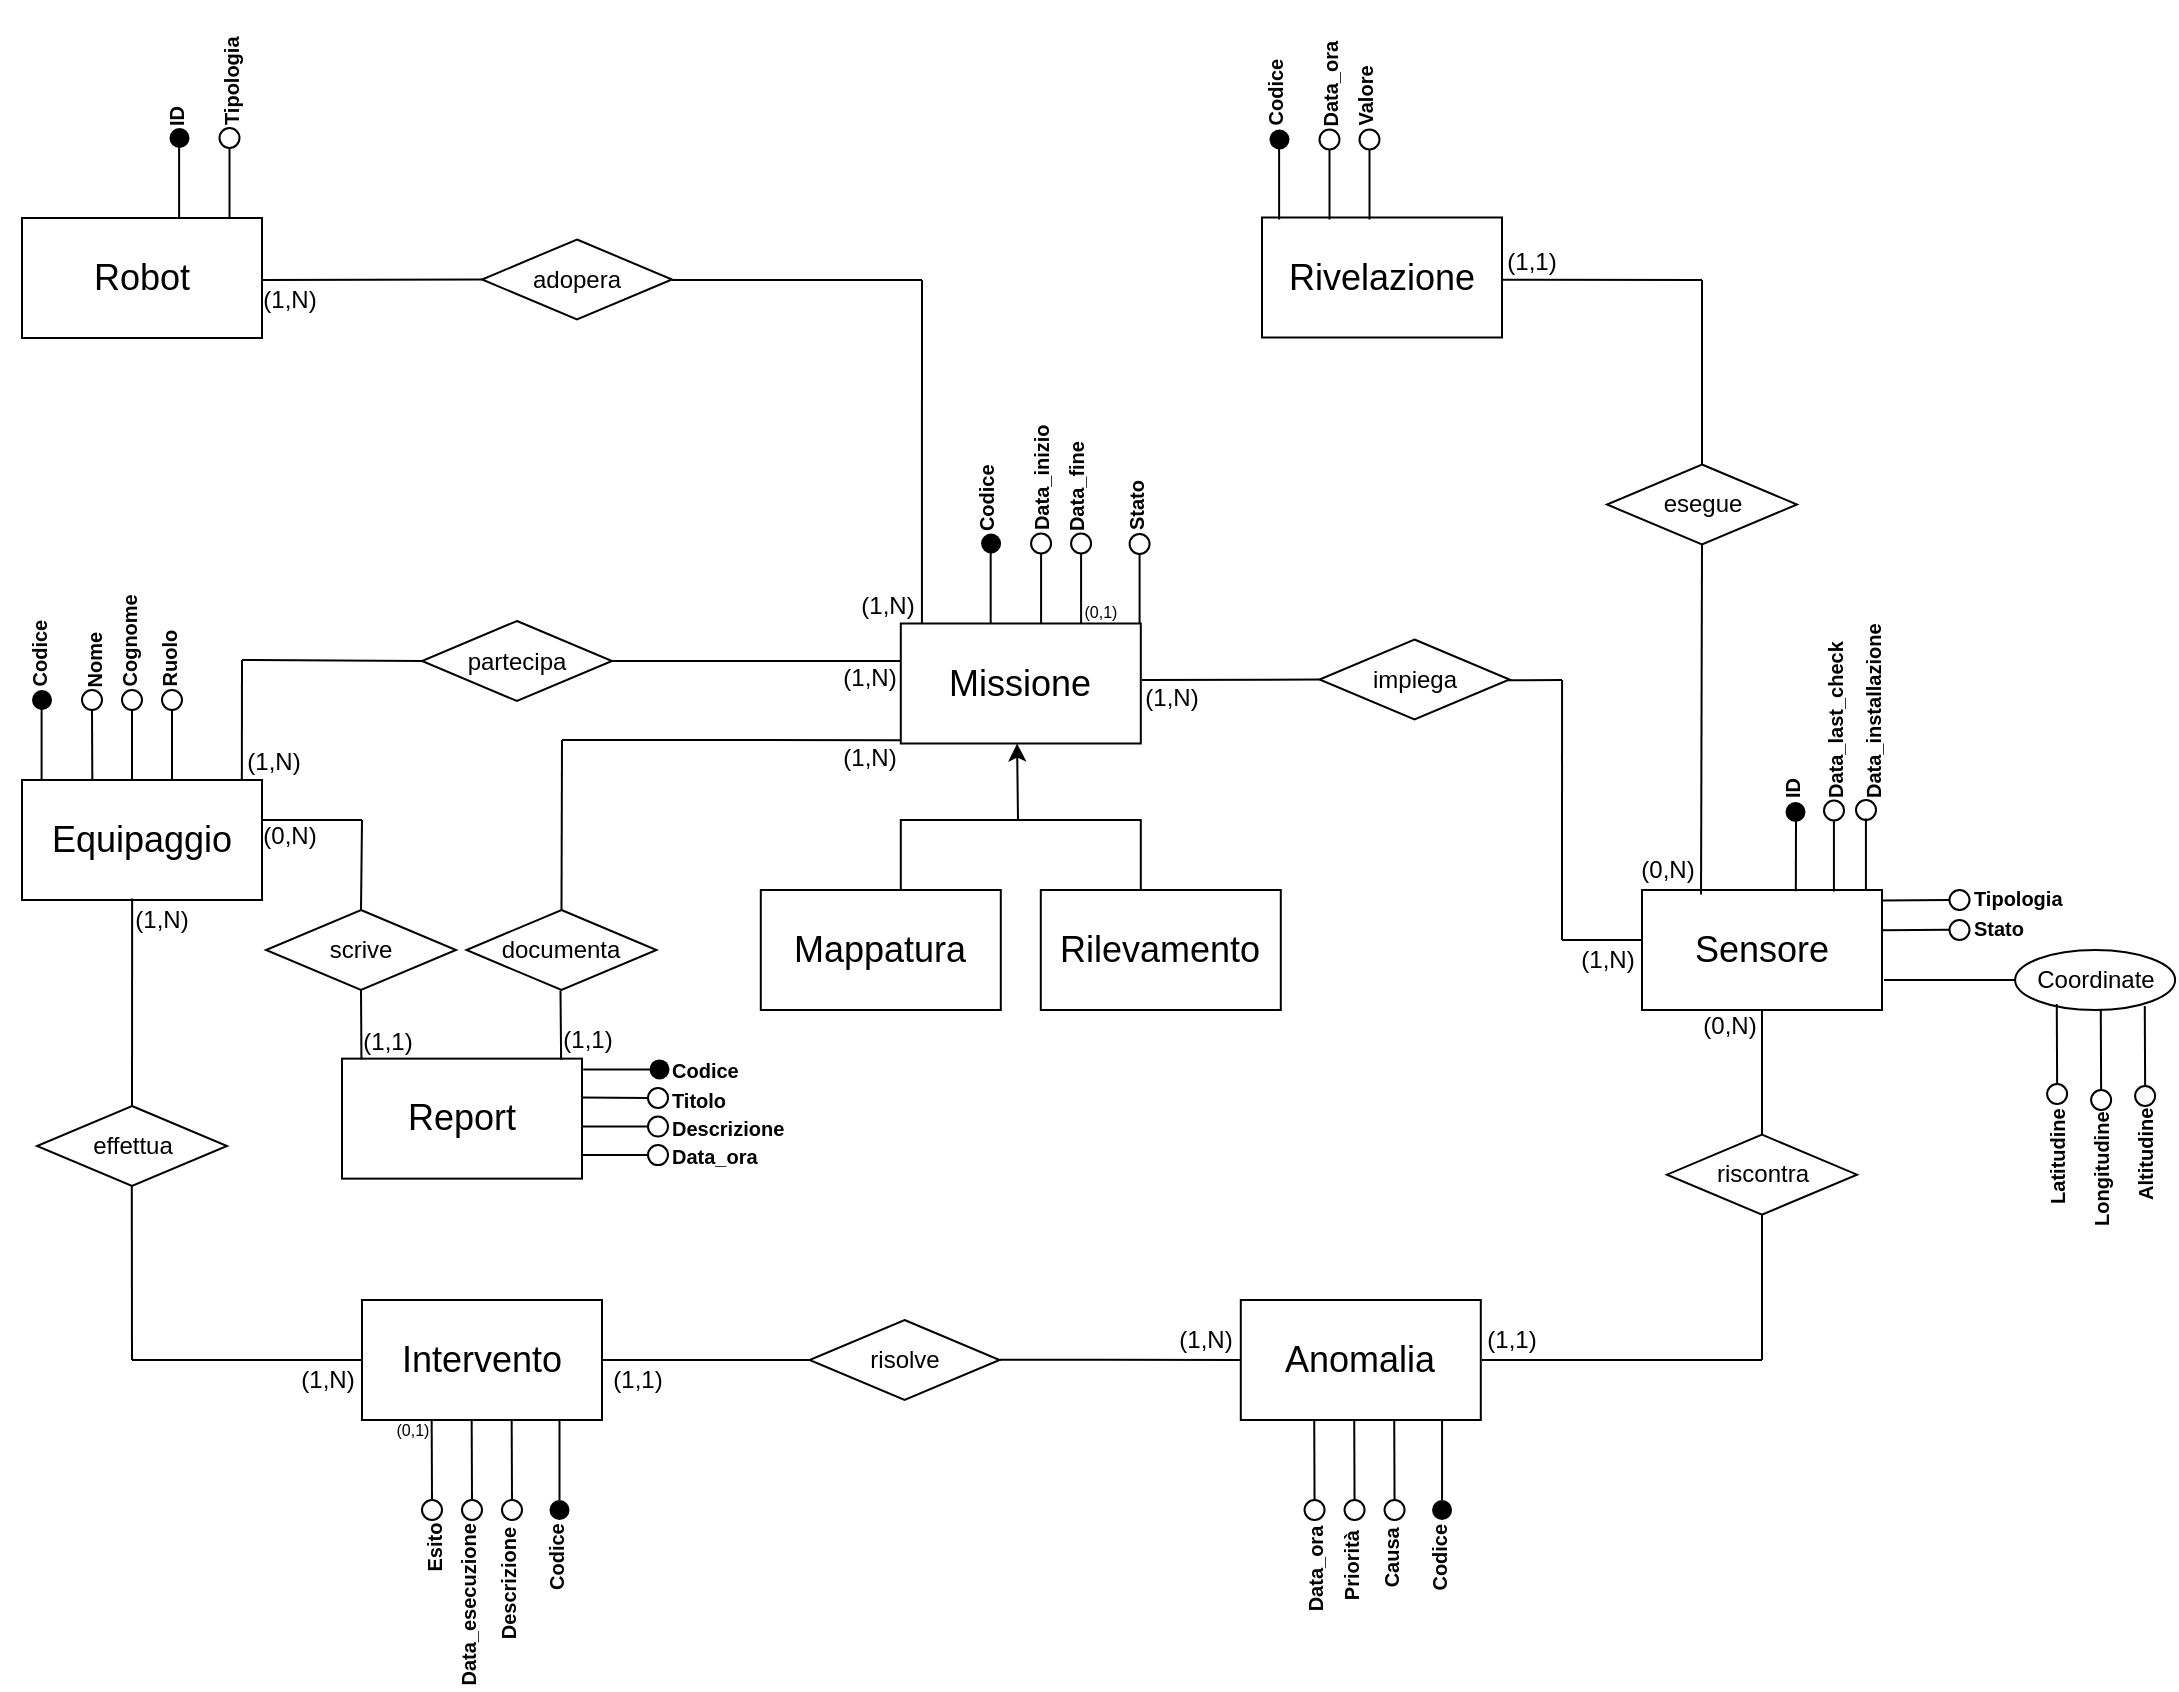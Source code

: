 <mxfile version="24.7.17">
  <diagram name="Pagina-1" id="lhB0eF5Bq-AWkeBl7JyV">
    <mxGraphModel dx="408" dy="1449" grid="1" gridSize="10" guides="1" tooltips="1" connect="1" arrows="1" fold="1" page="1" pageScale="1" pageWidth="827" pageHeight="1169" math="0" shadow="0">
      <root>
        <mxCell id="0" />
        <mxCell id="1" parent="0" />
        <mxCell id="zuxBCQ1KaA-TVjjdggDC-1" value="&lt;font style=&quot;font-size: 18px;&quot;&gt;Missione&lt;/font&gt;" style="whiteSpace=wrap;html=1;align=center;" parent="1" vertex="1">
          <mxGeometry x="479.4" y="161.75" width="120" height="60" as="geometry" />
        </mxCell>
        <mxCell id="zuxBCQ1KaA-TVjjdggDC-8" value="&lt;font style=&quot;font-size: 18px;&quot;&gt;Equipaggio&lt;/font&gt;" style="whiteSpace=wrap;html=1;align=center;" parent="1" vertex="1">
          <mxGeometry x="40" y="240" width="120" height="60" as="geometry" />
        </mxCell>
        <mxCell id="zuxBCQ1KaA-TVjjdggDC-9" value="&lt;font style=&quot;font-size: 18px;&quot;&gt;Intervento&lt;/font&gt;" style="whiteSpace=wrap;html=1;align=center;" parent="1" vertex="1">
          <mxGeometry x="210" y="500" width="120" height="60" as="geometry" />
        </mxCell>
        <mxCell id="zuxBCQ1KaA-TVjjdggDC-10" value="&lt;font style=&quot;font-size: 18px;&quot;&gt;Anomalia&lt;/font&gt;" style="whiteSpace=wrap;html=1;align=center;" parent="1" vertex="1">
          <mxGeometry x="649.4" y="500" width="120" height="60" as="geometry" />
        </mxCell>
        <mxCell id="zuxBCQ1KaA-TVjjdggDC-11" value="&lt;font style=&quot;font-size: 18px;&quot;&gt;Sensore&lt;/font&gt;" style="whiteSpace=wrap;html=1;align=center;" parent="1" vertex="1">
          <mxGeometry x="850" y="295" width="120" height="60" as="geometry" />
        </mxCell>
        <mxCell id="zuxBCQ1KaA-TVjjdggDC-12" value="&lt;font style=&quot;font-size: 18px;&quot;&gt;Rivelazione&lt;/font&gt;" style="whiteSpace=wrap;html=1;align=center;" parent="1" vertex="1">
          <mxGeometry x="660" y="-41.25" width="120" height="60" as="geometry" />
        </mxCell>
        <mxCell id="zuxBCQ1KaA-TVjjdggDC-13" value="&lt;font style=&quot;font-size: 18px;&quot;&gt;Robot&lt;/font&gt;" style="whiteSpace=wrap;html=1;align=center;" parent="1" vertex="1">
          <mxGeometry x="40" y="-41" width="120" height="60" as="geometry" />
        </mxCell>
        <mxCell id="zuxBCQ1KaA-TVjjdggDC-15" value="" style="shape=waypoint;sketch=0;fillStyle=solid;size=6;pointerEvents=1;points=[];fillColor=none;resizable=0;rotatable=0;perimeter=centerPerimeter;snapToPoint=1;strokeWidth=3;" parent="1" vertex="1">
          <mxGeometry x="40" y="190" width="20" height="20" as="geometry" />
        </mxCell>
        <mxCell id="zuxBCQ1KaA-TVjjdggDC-17" value="" style="ellipse;whiteSpace=wrap;html=1;aspect=fixed;" parent="1" vertex="1">
          <mxGeometry x="70" y="195" width="10" height="10" as="geometry" />
        </mxCell>
        <mxCell id="zuxBCQ1KaA-TVjjdggDC-20" value="" style="endArrow=none;html=1;rounded=0;" parent="1" edge="1">
          <mxGeometry width="50" height="50" relative="1" as="geometry">
            <mxPoint x="49.8" y="240" as="sourcePoint" />
            <mxPoint x="49.8" y="200" as="targetPoint" />
          </mxGeometry>
        </mxCell>
        <mxCell id="zuxBCQ1KaA-TVjjdggDC-22" value="" style="endArrow=none;html=1;rounded=0;entryX=0.5;entryY=1;entryDx=0;entryDy=0;exitX=0.293;exitY=0;exitDx=0;exitDy=0;exitPerimeter=0;" parent="1" source="zuxBCQ1KaA-TVjjdggDC-8" target="zuxBCQ1KaA-TVjjdggDC-17" edge="1">
          <mxGeometry width="50" height="50" relative="1" as="geometry">
            <mxPoint x="74.8" y="240" as="sourcePoint" />
            <mxPoint x="74.8" y="200" as="targetPoint" />
          </mxGeometry>
        </mxCell>
        <mxCell id="zuxBCQ1KaA-TVjjdggDC-24" value="" style="ellipse;whiteSpace=wrap;html=1;aspect=fixed;" parent="1" vertex="1">
          <mxGeometry x="90" y="195" width="10" height="10" as="geometry" />
        </mxCell>
        <mxCell id="zuxBCQ1KaA-TVjjdggDC-25" value="" style="endArrow=none;html=1;rounded=0;entryX=0.5;entryY=1;entryDx=0;entryDy=0;exitX=0.293;exitY=0;exitDx=0;exitDy=0;exitPerimeter=0;" parent="1" target="zuxBCQ1KaA-TVjjdggDC-24" edge="1">
          <mxGeometry width="50" height="50" relative="1" as="geometry">
            <mxPoint x="95" y="240" as="sourcePoint" />
            <mxPoint x="94.8" y="200" as="targetPoint" />
          </mxGeometry>
        </mxCell>
        <mxCell id="zuxBCQ1KaA-TVjjdggDC-26" value="" style="ellipse;whiteSpace=wrap;html=1;aspect=fixed;" parent="1" vertex="1">
          <mxGeometry x="110" y="195" width="10" height="10" as="geometry" />
        </mxCell>
        <mxCell id="zuxBCQ1KaA-TVjjdggDC-27" value="" style="endArrow=none;html=1;rounded=0;entryX=0.5;entryY=1;entryDx=0;entryDy=0;exitX=0.293;exitY=0;exitDx=0;exitDy=0;exitPerimeter=0;" parent="1" target="zuxBCQ1KaA-TVjjdggDC-26" edge="1">
          <mxGeometry width="50" height="50" relative="1" as="geometry">
            <mxPoint x="115" y="240" as="sourcePoint" />
            <mxPoint x="114.8" y="200" as="targetPoint" />
          </mxGeometry>
        </mxCell>
        <mxCell id="zuxBCQ1KaA-TVjjdggDC-28" value="&lt;font style=&quot;font-size: 10px;&quot;&gt;Codice&lt;/font&gt;" style="text;strokeColor=none;fillColor=none;html=1;fontSize=24;fontStyle=1;verticalAlign=middle;align=left;rotation=-90;" parent="1" vertex="1">
          <mxGeometry x="11.25" y="158" width="65" height="10" as="geometry" />
        </mxCell>
        <mxCell id="zuxBCQ1KaA-TVjjdggDC-29" value="&lt;font style=&quot;font-size: 10px;&quot;&gt;Nome&lt;/font&gt;" style="text;strokeColor=none;fillColor=none;html=1;fontSize=24;fontStyle=1;verticalAlign=middle;align=left;rotation=-90;" parent="1" vertex="1">
          <mxGeometry x="42.5" y="161.75" width="57.5" height="10" as="geometry" />
        </mxCell>
        <mxCell id="zuxBCQ1KaA-TVjjdggDC-30" value="&lt;font style=&quot;font-size: 10px;&quot;&gt;Cognome&lt;/font&gt;" style="text;strokeColor=none;fillColor=none;html=1;fontSize=24;fontStyle=1;verticalAlign=middle;align=left;rotation=-90;" parent="1" vertex="1">
          <mxGeometry x="58.75" y="160.5" width="60" height="10" as="geometry" />
        </mxCell>
        <mxCell id="zuxBCQ1KaA-TVjjdggDC-31" value="&lt;font style=&quot;font-size: 10px;&quot;&gt;Ruolo&lt;/font&gt;" style="text;strokeColor=none;fillColor=none;html=1;fontSize=24;fontStyle=1;verticalAlign=middle;align=left;rotation=-90;" parent="1" vertex="1">
          <mxGeometry x="78.75" y="160.5" width="60" height="10" as="geometry" />
        </mxCell>
        <mxCell id="zuxBCQ1KaA-TVjjdggDC-39" value="" style="shape=waypoint;sketch=0;fillStyle=solid;size=6;pointerEvents=1;points=[];fillColor=none;resizable=0;rotatable=0;perimeter=centerPerimeter;snapToPoint=1;strokeWidth=3;" parent="1" vertex="1">
          <mxGeometry x="108.75" y="-91" width="20" height="20" as="geometry" />
        </mxCell>
        <mxCell id="zuxBCQ1KaA-TVjjdggDC-40" value="" style="ellipse;whiteSpace=wrap;html=1;aspect=fixed;" parent="1" vertex="1">
          <mxGeometry x="138.75" y="-86" width="10" height="10" as="geometry" />
        </mxCell>
        <mxCell id="zuxBCQ1KaA-TVjjdggDC-41" value="" style="endArrow=none;html=1;rounded=0;" parent="1" edge="1">
          <mxGeometry width="50" height="50" relative="1" as="geometry">
            <mxPoint x="118.55" y="-41" as="sourcePoint" />
            <mxPoint x="118.55" y="-81" as="targetPoint" />
          </mxGeometry>
        </mxCell>
        <mxCell id="zuxBCQ1KaA-TVjjdggDC-42" value="" style="endArrow=none;html=1;rounded=0;entryX=0.5;entryY=1;entryDx=0;entryDy=0;exitX=0.293;exitY=0;exitDx=0;exitDy=0;exitPerimeter=0;" parent="1" target="zuxBCQ1KaA-TVjjdggDC-40" edge="1">
          <mxGeometry width="50" height="50" relative="1" as="geometry">
            <mxPoint x="143.75" y="-41" as="sourcePoint" />
            <mxPoint x="143.55" y="-81" as="targetPoint" />
          </mxGeometry>
        </mxCell>
        <mxCell id="zuxBCQ1KaA-TVjjdggDC-43" value="&lt;font style=&quot;font-size: 10px;&quot;&gt;ID&lt;/font&gt;" style="text;strokeColor=none;fillColor=none;html=1;fontSize=24;fontStyle=1;verticalAlign=middle;align=left;rotation=-90;" parent="1" vertex="1">
          <mxGeometry x="80" y="-122" width="65" height="10" as="geometry" />
        </mxCell>
        <mxCell id="zuxBCQ1KaA-TVjjdggDC-44" value="&lt;span style=&quot;font-size: 10px;&quot;&gt;Tipologia&lt;/span&gt;" style="text;strokeColor=none;fillColor=none;html=1;fontSize=24;fontStyle=1;verticalAlign=middle;align=left;rotation=-90;" parent="1" vertex="1">
          <mxGeometry x="111.25" y="-119.25" width="57.5" height="10" as="geometry" />
        </mxCell>
        <mxCell id="zuxBCQ1KaA-TVjjdggDC-58" value="" style="shape=waypoint;sketch=0;fillStyle=solid;size=6;pointerEvents=1;points=[];fillColor=none;resizable=0;rotatable=0;perimeter=centerPerimeter;snapToPoint=1;strokeWidth=3;" parent="1" vertex="1">
          <mxGeometry x="298.75" y="595" width="20" height="20" as="geometry" />
        </mxCell>
        <mxCell id="zuxBCQ1KaA-TVjjdggDC-59" value="" style="ellipse;whiteSpace=wrap;html=1;aspect=fixed;" parent="1" vertex="1">
          <mxGeometry x="280" y="600" width="10" height="10" as="geometry" />
        </mxCell>
        <mxCell id="zuxBCQ1KaA-TVjjdggDC-60" value="" style="endArrow=none;html=1;rounded=0;" parent="1" edge="1">
          <mxGeometry width="50" height="50" relative="1" as="geometry">
            <mxPoint x="308.75" y="600" as="sourcePoint" />
            <mxPoint x="308.75" y="560" as="targetPoint" />
          </mxGeometry>
        </mxCell>
        <mxCell id="zuxBCQ1KaA-TVjjdggDC-61" value="" style="endArrow=none;html=1;rounded=0;entryX=0.5;entryY=1;entryDx=0;entryDy=0;exitX=0.5;exitY=0;exitDx=0;exitDy=0;" parent="1" source="zuxBCQ1KaA-TVjjdggDC-59" edge="1">
          <mxGeometry width="50" height="50" relative="1" as="geometry">
            <mxPoint x="284.83" y="595" as="sourcePoint" />
            <mxPoint x="284.83" y="560" as="targetPoint" />
          </mxGeometry>
        </mxCell>
        <mxCell id="zuxBCQ1KaA-TVjjdggDC-62" value="" style="ellipse;whiteSpace=wrap;html=1;aspect=fixed;" parent="1" vertex="1">
          <mxGeometry x="260" y="600" width="10" height="10" as="geometry" />
        </mxCell>
        <mxCell id="zuxBCQ1KaA-TVjjdggDC-63" value="" style="endArrow=none;html=1;rounded=0;entryX=0.5;entryY=1;entryDx=0;entryDy=0;exitX=0.5;exitY=0;exitDx=0;exitDy=0;" parent="1" source="zuxBCQ1KaA-TVjjdggDC-62" edge="1">
          <mxGeometry width="50" height="50" relative="1" as="geometry">
            <mxPoint x="264.83" y="595" as="sourcePoint" />
            <mxPoint x="264.83" y="560" as="targetPoint" />
          </mxGeometry>
        </mxCell>
        <mxCell id="zuxBCQ1KaA-TVjjdggDC-64" value="" style="ellipse;whiteSpace=wrap;html=1;aspect=fixed;" parent="1" vertex="1">
          <mxGeometry x="240" y="600" width="10" height="10" as="geometry" />
        </mxCell>
        <mxCell id="zuxBCQ1KaA-TVjjdggDC-65" value="" style="endArrow=none;html=1;rounded=0;entryX=0.5;entryY=1;entryDx=0;entryDy=0;exitX=0.5;exitY=0;exitDx=0;exitDy=0;" parent="1" source="zuxBCQ1KaA-TVjjdggDC-64" edge="1">
          <mxGeometry width="50" height="50" relative="1" as="geometry">
            <mxPoint x="244.83" y="595" as="sourcePoint" />
            <mxPoint x="244.83" y="560" as="targetPoint" />
          </mxGeometry>
        </mxCell>
        <mxCell id="zuxBCQ1KaA-TVjjdggDC-67" value="&lt;font style=&quot;font-size: 10px;&quot;&gt;Codice&lt;/font&gt;" style="text;strokeColor=none;fillColor=none;html=1;fontSize=24;fontStyle=1;verticalAlign=middle;align=left;rotation=-90;direction=west;flipV=1;" parent="1" vertex="1">
          <mxGeometry x="270" y="610" width="65" height="10" as="geometry" />
        </mxCell>
        <mxCell id="zuxBCQ1KaA-TVjjdggDC-68" value="&lt;font style=&quot;font-size: 10px;&quot;&gt;Descrizione&lt;/font&gt;" style="text;strokeColor=none;fillColor=none;html=1;fontSize=24;fontStyle=1;verticalAlign=middle;align=left;rotation=-90;direction=west;flipV=1;" parent="1" vertex="1">
          <mxGeometry x="231.88" y="620" width="93.75" height="10" as="geometry" />
        </mxCell>
        <mxCell id="zuxBCQ1KaA-TVjjdggDC-70" value="&lt;font style=&quot;font-size: 10px;&quot;&gt;Data_esecuzione&lt;/font&gt;" style="text;strokeColor=none;fillColor=none;html=1;fontSize=24;fontStyle=1;verticalAlign=middle;align=left;rotation=-90;direction=west;flipV=1;" parent="1" vertex="1">
          <mxGeometry x="201.25" y="631.25" width="116.25" height="10" as="geometry" />
        </mxCell>
        <mxCell id="zuxBCQ1KaA-TVjjdggDC-71" value="&lt;font style=&quot;font-size: 10px;&quot;&gt;Esito&lt;/font&gt;" style="text;strokeColor=none;fillColor=none;html=1;fontSize=24;fontStyle=1;verticalAlign=middle;align=left;rotation=-90;direction=west;flipV=1;" parent="1" vertex="1">
          <mxGeometry x="208.75" y="600" width="65" height="10" as="geometry" />
        </mxCell>
        <mxCell id="zuxBCQ1KaA-TVjjdggDC-72" value="" style="shape=waypoint;sketch=0;fillStyle=solid;size=6;pointerEvents=1;points=[];fillColor=none;resizable=0;rotatable=0;perimeter=centerPerimeter;snapToPoint=1;strokeWidth=3;" parent="1" vertex="1">
          <mxGeometry x="740.03" y="595" width="20" height="20" as="geometry" />
        </mxCell>
        <mxCell id="zuxBCQ1KaA-TVjjdggDC-73" value="" style="ellipse;whiteSpace=wrap;html=1;aspect=fixed;" parent="1" vertex="1">
          <mxGeometry x="721.28" y="600" width="10" height="10" as="geometry" />
        </mxCell>
        <mxCell id="zuxBCQ1KaA-TVjjdggDC-74" value="" style="endArrow=none;html=1;rounded=0;" parent="1" edge="1">
          <mxGeometry width="50" height="50" relative="1" as="geometry">
            <mxPoint x="750.03" y="600" as="sourcePoint" />
            <mxPoint x="750.03" y="560" as="targetPoint" />
          </mxGeometry>
        </mxCell>
        <mxCell id="zuxBCQ1KaA-TVjjdggDC-75" value="" style="endArrow=none;html=1;rounded=0;entryX=0.5;entryY=1;entryDx=0;entryDy=0;exitX=0.5;exitY=0;exitDx=0;exitDy=0;" parent="1" source="zuxBCQ1KaA-TVjjdggDC-73" edge="1">
          <mxGeometry width="50" height="50" relative="1" as="geometry">
            <mxPoint x="726.11" y="595" as="sourcePoint" />
            <mxPoint x="726.11" y="560" as="targetPoint" />
          </mxGeometry>
        </mxCell>
        <mxCell id="zuxBCQ1KaA-TVjjdggDC-76" value="" style="ellipse;whiteSpace=wrap;html=1;aspect=fixed;" parent="1" vertex="1">
          <mxGeometry x="701.28" y="600" width="10" height="10" as="geometry" />
        </mxCell>
        <mxCell id="zuxBCQ1KaA-TVjjdggDC-77" value="" style="endArrow=none;html=1;rounded=0;entryX=0.5;entryY=1;entryDx=0;entryDy=0;exitX=0.5;exitY=0;exitDx=0;exitDy=0;" parent="1" source="zuxBCQ1KaA-TVjjdggDC-76" edge="1">
          <mxGeometry width="50" height="50" relative="1" as="geometry">
            <mxPoint x="706.11" y="595" as="sourcePoint" />
            <mxPoint x="706.11" y="560" as="targetPoint" />
          </mxGeometry>
        </mxCell>
        <mxCell id="zuxBCQ1KaA-TVjjdggDC-78" value="" style="ellipse;whiteSpace=wrap;html=1;aspect=fixed;" parent="1" vertex="1">
          <mxGeometry x="681.28" y="600" width="10" height="10" as="geometry" />
        </mxCell>
        <mxCell id="zuxBCQ1KaA-TVjjdggDC-79" value="" style="endArrow=none;html=1;rounded=0;entryX=0.5;entryY=1;entryDx=0;entryDy=0;exitX=0.5;exitY=0;exitDx=0;exitDy=0;" parent="1" source="zuxBCQ1KaA-TVjjdggDC-78" edge="1">
          <mxGeometry width="50" height="50" relative="1" as="geometry">
            <mxPoint x="686.11" y="595" as="sourcePoint" />
            <mxPoint x="686.11" y="560" as="targetPoint" />
          </mxGeometry>
        </mxCell>
        <mxCell id="zuxBCQ1KaA-TVjjdggDC-80" value="&lt;font style=&quot;font-size: 10px;&quot;&gt;Codice&lt;/font&gt;" style="text;strokeColor=none;fillColor=none;html=1;fontSize=24;fontStyle=1;verticalAlign=middle;align=left;rotation=-90;direction=west;flipV=1;" parent="1" vertex="1">
          <mxGeometry x="711.28" y="610" width="65" height="10" as="geometry" />
        </mxCell>
        <mxCell id="zuxBCQ1KaA-TVjjdggDC-81" value="&lt;font style=&quot;font-size: 10px;&quot;&gt;Causa&lt;/font&gt;" style="text;strokeColor=none;fillColor=none;html=1;fontSize=24;fontStyle=1;verticalAlign=middle;align=left;rotation=-90;direction=west;flipV=1;" parent="1" vertex="1">
          <mxGeometry x="686.28" y="606.88" width="67.51" height="10" as="geometry" />
        </mxCell>
        <mxCell id="zuxBCQ1KaA-TVjjdggDC-82" value="&lt;font style=&quot;font-size: 10px;&quot;&gt;Priorità&lt;/font&gt;" style="text;strokeColor=none;fillColor=none;html=1;fontSize=24;fontStyle=1;verticalAlign=middle;align=left;rotation=-90;direction=west;flipV=1;" parent="1" vertex="1">
          <mxGeometry x="658.4" y="605" width="84.69" height="10" as="geometry" />
        </mxCell>
        <mxCell id="zuxBCQ1KaA-TVjjdggDC-83" value="&lt;font style=&quot;font-size: 10px;&quot;&gt;Data_ora&lt;/font&gt;" style="text;strokeColor=none;fillColor=none;html=1;fontSize=24;fontStyle=1;verticalAlign=middle;align=left;rotation=-90;direction=west;flipV=1;" parent="1" vertex="1">
          <mxGeometry x="639.72" y="610.32" width="85.63" height="10" as="geometry" />
        </mxCell>
        <mxCell id="zuxBCQ1KaA-TVjjdggDC-104" value="&lt;font style=&quot;font-size: 18px;&quot;&gt;Rilevamento&lt;/font&gt;" style="whiteSpace=wrap;html=1;align=center;" parent="1" vertex="1">
          <mxGeometry x="549.4" y="295" width="120" height="60" as="geometry" />
        </mxCell>
        <mxCell id="zuxBCQ1KaA-TVjjdggDC-105" value="&lt;font style=&quot;font-size: 18px;&quot;&gt;Mappatura&lt;/font&gt;" style="whiteSpace=wrap;html=1;align=center;" parent="1" vertex="1">
          <mxGeometry x="409.4" y="295" width="120" height="60" as="geometry" />
        </mxCell>
        <mxCell id="zuxBCQ1KaA-TVjjdggDC-107" value="" style="shape=partialRectangle;whiteSpace=wrap;html=1;bottom=0;top=0;fillColor=none;" parent="1" vertex="1">
          <mxGeometry x="479.4" y="260" width="120" height="35" as="geometry" />
        </mxCell>
        <mxCell id="zuxBCQ1KaA-TVjjdggDC-109" value="" style="endArrow=none;html=1;rounded=0;entryX=1;entryY=0;entryDx=0;entryDy=0;exitX=0;exitY=0;exitDx=0;exitDy=0;" parent="1" source="zuxBCQ1KaA-TVjjdggDC-107" target="zuxBCQ1KaA-TVjjdggDC-107" edge="1">
          <mxGeometry width="50" height="50" relative="1" as="geometry">
            <mxPoint x="488" y="255" as="sourcePoint" />
            <mxPoint x="531.28" y="205" as="targetPoint" />
          </mxGeometry>
        </mxCell>
        <mxCell id="zuxBCQ1KaA-TVjjdggDC-110" value="" style="endArrow=classic;html=1;rounded=0;" parent="1" edge="1">
          <mxGeometry width="50" height="50" relative="1" as="geometry">
            <mxPoint x="538" y="260" as="sourcePoint" />
            <mxPoint x="537.54" y="221.75" as="targetPoint" />
          </mxGeometry>
        </mxCell>
        <mxCell id="zuxBCQ1KaA-TVjjdggDC-111" value="" style="shape=waypoint;sketch=0;fillStyle=solid;size=6;pointerEvents=1;points=[];fillColor=none;resizable=0;rotatable=0;perimeter=centerPerimeter;snapToPoint=1;strokeWidth=3;" parent="1" vertex="1">
          <mxGeometry x="514.54" y="111.75" width="20" height="20" as="geometry" />
        </mxCell>
        <mxCell id="zuxBCQ1KaA-TVjjdggDC-112" value="" style="ellipse;whiteSpace=wrap;html=1;aspect=fixed;" parent="1" vertex="1">
          <mxGeometry x="544.54" y="116.75" width="10" height="10" as="geometry" />
        </mxCell>
        <mxCell id="zuxBCQ1KaA-TVjjdggDC-113" value="" style="ellipse;whiteSpace=wrap;html=1;aspect=fixed;" parent="1" vertex="1">
          <mxGeometry x="564.54" y="116.75" width="10" height="10" as="geometry" />
        </mxCell>
        <mxCell id="zuxBCQ1KaA-TVjjdggDC-114" value="" style="ellipse;whiteSpace=wrap;html=1;aspect=fixed;" parent="1" vertex="1">
          <mxGeometry x="593.79" y="117" width="10" height="10" as="geometry" />
        </mxCell>
        <mxCell id="zuxBCQ1KaA-TVjjdggDC-115" value="" style="endArrow=none;html=1;rounded=0;" parent="1" edge="1">
          <mxGeometry width="50" height="50" relative="1" as="geometry">
            <mxPoint x="524.34" y="161.75" as="sourcePoint" />
            <mxPoint x="524.34" y="121.75" as="targetPoint" />
          </mxGeometry>
        </mxCell>
        <mxCell id="zuxBCQ1KaA-TVjjdggDC-116" value="&lt;font style=&quot;font-size: 10px;&quot;&gt;Codice&lt;/font&gt;" style="text;strokeColor=none;fillColor=none;html=1;fontSize=24;fontStyle=1;verticalAlign=middle;align=left;rotation=-90;" parent="1" vertex="1">
          <mxGeometry x="485.79" y="79.75" width="65" height="10" as="geometry" />
        </mxCell>
        <mxCell id="zuxBCQ1KaA-TVjjdggDC-117" value="&lt;font style=&quot;font-size: 10px;&quot;&gt;Data_inizio&lt;/font&gt;" style="text;strokeColor=none;fillColor=none;html=1;fontSize=24;fontStyle=1;verticalAlign=middle;align=left;rotation=-90;" parent="1" vertex="1">
          <mxGeometry x="517.04" y="83.5" width="57.5" height="10" as="geometry" />
        </mxCell>
        <mxCell id="zuxBCQ1KaA-TVjjdggDC-118" value="&lt;font style=&quot;font-size: 10px;&quot;&gt;Stato&lt;/font&gt;" style="text;strokeColor=none;fillColor=none;html=1;fontSize=24;fontStyle=1;verticalAlign=middle;align=left;rotation=-90;" parent="1" vertex="1">
          <mxGeometry x="562.54" y="82.5" width="60" height="10" as="geometry" />
        </mxCell>
        <mxCell id="zuxBCQ1KaA-TVjjdggDC-119" value="&lt;font style=&quot;font-size: 10px;&quot;&gt;Data_fine&lt;/font&gt;" style="text;strokeColor=none;fillColor=none;html=1;fontSize=24;fontStyle=1;verticalAlign=middle;align=left;rotation=-90;" parent="1" vertex="1">
          <mxGeometry x="533.29" y="82.25" width="60" height="10" as="geometry" />
        </mxCell>
        <mxCell id="zuxBCQ1KaA-TVjjdggDC-120" value="" style="endArrow=none;html=1;rounded=0;entryX=0.5;entryY=1;entryDx=0;entryDy=0;exitX=0.293;exitY=0;exitDx=0;exitDy=0;exitPerimeter=0;" parent="1" target="zuxBCQ1KaA-TVjjdggDC-112" edge="1">
          <mxGeometry width="50" height="50" relative="1" as="geometry">
            <mxPoint x="549.54" y="161.75" as="sourcePoint" />
            <mxPoint x="549.34" y="121.75" as="targetPoint" />
          </mxGeometry>
        </mxCell>
        <mxCell id="zuxBCQ1KaA-TVjjdggDC-121" value="" style="endArrow=none;html=1;rounded=0;entryX=0.5;entryY=1;entryDx=0;entryDy=0;exitX=0.293;exitY=0;exitDx=0;exitDy=0;exitPerimeter=0;" parent="1" target="zuxBCQ1KaA-TVjjdggDC-113" edge="1">
          <mxGeometry width="50" height="50" relative="1" as="geometry">
            <mxPoint x="569.54" y="161.75" as="sourcePoint" />
            <mxPoint x="569.34" y="121.75" as="targetPoint" />
          </mxGeometry>
        </mxCell>
        <mxCell id="zuxBCQ1KaA-TVjjdggDC-122" value="" style="endArrow=none;html=1;rounded=0;entryX=0.5;entryY=1;entryDx=0;entryDy=0;exitX=0.293;exitY=0;exitDx=0;exitDy=0;exitPerimeter=0;" parent="1" target="zuxBCQ1KaA-TVjjdggDC-114" edge="1">
          <mxGeometry width="50" height="50" relative="1" as="geometry">
            <mxPoint x="598.79" y="162" as="sourcePoint" />
            <mxPoint x="598.59" y="122" as="targetPoint" />
          </mxGeometry>
        </mxCell>
        <mxCell id="zuxBCQ1KaA-TVjjdggDC-123" value="" style="shape=waypoint;sketch=0;fillStyle=solid;size=6;pointerEvents=1;points=[];fillColor=none;resizable=0;rotatable=0;perimeter=centerPerimeter;snapToPoint=1;strokeWidth=3;" parent="1" vertex="1">
          <mxGeometry x="658.75" y="-90.25" width="20" height="20" as="geometry" />
        </mxCell>
        <mxCell id="zuxBCQ1KaA-TVjjdggDC-124" value="" style="ellipse;whiteSpace=wrap;html=1;aspect=fixed;" parent="1" vertex="1">
          <mxGeometry x="688.75" y="-85.25" width="10" height="10" as="geometry" />
        </mxCell>
        <mxCell id="zuxBCQ1KaA-TVjjdggDC-125" value="" style="ellipse;whiteSpace=wrap;html=1;aspect=fixed;" parent="1" vertex="1">
          <mxGeometry x="708.75" y="-85.25" width="10" height="10" as="geometry" />
        </mxCell>
        <mxCell id="zuxBCQ1KaA-TVjjdggDC-127" value="" style="endArrow=none;html=1;rounded=0;" parent="1" edge="1">
          <mxGeometry width="50" height="50" relative="1" as="geometry">
            <mxPoint x="668.55" y="-40.25" as="sourcePoint" />
            <mxPoint x="668.55" y="-80.25" as="targetPoint" />
          </mxGeometry>
        </mxCell>
        <mxCell id="zuxBCQ1KaA-TVjjdggDC-128" value="" style="endArrow=none;html=1;rounded=0;entryX=0.5;entryY=1;entryDx=0;entryDy=0;exitX=0.293;exitY=0;exitDx=0;exitDy=0;exitPerimeter=0;" parent="1" target="zuxBCQ1KaA-TVjjdggDC-124" edge="1">
          <mxGeometry width="50" height="50" relative="1" as="geometry">
            <mxPoint x="693.75" y="-40.25" as="sourcePoint" />
            <mxPoint x="693.55" y="-80.25" as="targetPoint" />
          </mxGeometry>
        </mxCell>
        <mxCell id="zuxBCQ1KaA-TVjjdggDC-129" value="" style="endArrow=none;html=1;rounded=0;entryX=0.5;entryY=1;entryDx=0;entryDy=0;exitX=0.293;exitY=0;exitDx=0;exitDy=0;exitPerimeter=0;" parent="1" target="zuxBCQ1KaA-TVjjdggDC-125" edge="1">
          <mxGeometry width="50" height="50" relative="1" as="geometry">
            <mxPoint x="713.75" y="-40.25" as="sourcePoint" />
            <mxPoint x="713.55" y="-80.25" as="targetPoint" />
          </mxGeometry>
        </mxCell>
        <mxCell id="zuxBCQ1KaA-TVjjdggDC-132" value="&lt;font style=&quot;font-size: 10px;&quot;&gt;Valore&lt;/font&gt;" style="text;strokeColor=none;fillColor=none;html=1;fontSize=24;fontStyle=1;verticalAlign=middle;align=left;rotation=-90;" parent="1" vertex="1">
          <mxGeometry x="677.5" y="-119.75" width="60" height="10" as="geometry" />
        </mxCell>
        <mxCell id="zuxBCQ1KaA-TVjjdggDC-133" value="&lt;font style=&quot;font-size: 10px;&quot;&gt;Data_ora&lt;/font&gt;" style="text;strokeColor=none;fillColor=none;html=1;fontSize=24;fontStyle=1;verticalAlign=middle;align=left;rotation=-90;" parent="1" vertex="1">
          <mxGeometry x="661.25" y="-118.5" width="57.5" height="10" as="geometry" />
        </mxCell>
        <mxCell id="zuxBCQ1KaA-TVjjdggDC-134" value="&lt;font style=&quot;font-size: 10px;&quot;&gt;Codice&lt;/font&gt;" style="text;strokeColor=none;fillColor=none;html=1;fontSize=24;fontStyle=1;verticalAlign=middle;align=left;rotation=-90;" parent="1" vertex="1">
          <mxGeometry x="630" y="-122.25" width="65" height="10" as="geometry" />
        </mxCell>
        <mxCell id="zuxBCQ1KaA-TVjjdggDC-138" value="" style="ellipse;whiteSpace=wrap;html=1;aspect=fixed;" parent="1" vertex="1">
          <mxGeometry x="957" y="250" width="10" height="10" as="geometry" />
        </mxCell>
        <mxCell id="zuxBCQ1KaA-TVjjdggDC-140" value="" style="ellipse;whiteSpace=wrap;html=1;aspect=fixed;" parent="1" vertex="1">
          <mxGeometry x="1003.75" y="295" width="10" height="10" as="geometry" />
        </mxCell>
        <mxCell id="zuxBCQ1KaA-TVjjdggDC-144" value="" style="ellipse;whiteSpace=wrap;html=1;aspect=fixed;" parent="1" vertex="1">
          <mxGeometry x="1003.75" y="310" width="10" height="10" as="geometry" />
        </mxCell>
        <mxCell id="zuxBCQ1KaA-TVjjdggDC-148" value="" style="ellipse;whiteSpace=wrap;html=1;aspect=fixed;" parent="1" vertex="1">
          <mxGeometry x="941" y="250.25" width="10" height="10" as="geometry" />
        </mxCell>
        <mxCell id="zuxBCQ1KaA-TVjjdggDC-149" value="&lt;font style=&quot;font-size: 10px;&quot;&gt;Data_last_check&lt;/font&gt;" style="text;strokeColor=none;fillColor=none;html=1;fontSize=24;fontStyle=1;verticalAlign=middle;align=left;rotation=-90;" parent="1" vertex="1">
          <mxGeometry x="913.5" y="217" width="57.5" height="10" as="geometry" />
        </mxCell>
        <mxCell id="zuxBCQ1KaA-TVjjdggDC-150" value="" style="shape=waypoint;sketch=0;fillStyle=solid;size=6;pointerEvents=1;points=[];fillColor=none;resizable=0;rotatable=0;perimeter=centerPerimeter;snapToPoint=1;strokeWidth=3;" parent="1" vertex="1">
          <mxGeometry x="916.75" y="246" width="20" height="20" as="geometry" />
        </mxCell>
        <mxCell id="zuxBCQ1KaA-TVjjdggDC-151" value="&lt;font style=&quot;font-size: 10px;&quot;&gt;ID&lt;/font&gt;" style="text;strokeColor=none;fillColor=none;html=1;fontSize=24;fontStyle=1;verticalAlign=middle;align=left;rotation=-90;" parent="1" vertex="1">
          <mxGeometry x="888" y="214" width="65" height="10" as="geometry" />
        </mxCell>
        <mxCell id="zuxBCQ1KaA-TVjjdggDC-155" value="" style="endArrow=none;html=1;rounded=0;exitX=0.666;exitY=0.01;exitDx=0;exitDy=0;exitPerimeter=0;" parent="1" edge="1">
          <mxGeometry width="50" height="50" relative="1" as="geometry">
            <mxPoint x="926.92" y="295.6" as="sourcePoint" />
            <mxPoint x="927" y="260.25" as="targetPoint" />
          </mxGeometry>
        </mxCell>
        <mxCell id="zuxBCQ1KaA-TVjjdggDC-156" value="" style="endArrow=none;html=1;rounded=0;exitX=0.666;exitY=0.01;exitDx=0;exitDy=0;exitPerimeter=0;" parent="1" edge="1">
          <mxGeometry width="50" height="50" relative="1" as="geometry">
            <mxPoint x="945.96" y="295.75" as="sourcePoint" />
            <mxPoint x="945.96" y="260" as="targetPoint" />
          </mxGeometry>
        </mxCell>
        <mxCell id="zuxBCQ1KaA-TVjjdggDC-157" value="" style="endArrow=none;html=1;rounded=0;exitX=0.666;exitY=0.01;exitDx=0;exitDy=0;exitPerimeter=0;" parent="1" edge="1">
          <mxGeometry width="50" height="50" relative="1" as="geometry">
            <mxPoint x="961.96" y="295" as="sourcePoint" />
            <mxPoint x="961.96" y="259.25" as="targetPoint" />
          </mxGeometry>
        </mxCell>
        <mxCell id="zuxBCQ1KaA-TVjjdggDC-158" value="&lt;font style=&quot;font-size: 10px;&quot;&gt;Data_installazione&lt;/font&gt;" style="text;strokeColor=none;fillColor=none;html=1;fontSize=24;fontStyle=1;verticalAlign=middle;align=left;rotation=-90;" parent="1" vertex="1">
          <mxGeometry x="932.5" y="217" width="57.5" height="10" as="geometry" />
        </mxCell>
        <mxCell id="zuxBCQ1KaA-TVjjdggDC-159" value="" style="endArrow=none;html=1;rounded=0;entryX=0;entryY=0.5;entryDx=0;entryDy=0;" parent="1" target="zuxBCQ1KaA-TVjjdggDC-140" edge="1">
          <mxGeometry width="50" height="50" relative="1" as="geometry">
            <mxPoint x="970" y="300.25" as="sourcePoint" />
            <mxPoint x="1020" y="250.25" as="targetPoint" />
          </mxGeometry>
        </mxCell>
        <mxCell id="zuxBCQ1KaA-TVjjdggDC-160" value="" style="endArrow=none;html=1;rounded=0;entryX=0;entryY=0.5;entryDx=0;entryDy=0;" parent="1" edge="1">
          <mxGeometry width="50" height="50" relative="1" as="geometry">
            <mxPoint x="970" y="315.13" as="sourcePoint" />
            <mxPoint x="1004" y="314.88" as="targetPoint" />
          </mxGeometry>
        </mxCell>
        <mxCell id="zuxBCQ1KaA-TVjjdggDC-161" value="&lt;font style=&quot;font-size: 10px;&quot;&gt;Tipologia&lt;/font&gt;" style="text;strokeColor=none;fillColor=none;html=1;fontSize=24;fontStyle=1;verticalAlign=middle;align=left;rotation=0;" parent="1" vertex="1">
          <mxGeometry x="1013.75" y="290" width="57.5" height="10" as="geometry" />
        </mxCell>
        <mxCell id="zuxBCQ1KaA-TVjjdggDC-162" value="&lt;font style=&quot;font-size: 10px;&quot;&gt;Stato&lt;/font&gt;" style="text;strokeColor=none;fillColor=none;html=1;fontSize=24;fontStyle=1;verticalAlign=middle;align=left;rotation=0;" parent="1" vertex="1">
          <mxGeometry x="1013.75" y="305" width="57.5" height="10" as="geometry" />
        </mxCell>
        <mxCell id="zuxBCQ1KaA-TVjjdggDC-163" value="Coordinate" style="ellipse;whiteSpace=wrap;html=1;align=center;" parent="1" vertex="1">
          <mxGeometry x="1036.56" y="325" width="80" height="30" as="geometry" />
        </mxCell>
        <mxCell id="zuxBCQ1KaA-TVjjdggDC-164" value="" style="endArrow=none;html=1;rounded=0;" parent="1" edge="1">
          <mxGeometry width="50" height="50" relative="1" as="geometry">
            <mxPoint x="971" y="340" as="sourcePoint" />
            <mxPoint x="1020" y="340" as="targetPoint" />
          </mxGeometry>
        </mxCell>
        <mxCell id="zuxBCQ1KaA-TVjjdggDC-165" value="" style="endArrow=none;html=1;rounded=0;" parent="1" target="zuxBCQ1KaA-TVjjdggDC-163" edge="1">
          <mxGeometry width="50" height="50" relative="1" as="geometry">
            <mxPoint x="1020" y="340" as="sourcePoint" />
            <mxPoint x="1050" y="300" as="targetPoint" />
          </mxGeometry>
        </mxCell>
        <mxCell id="zuxBCQ1KaA-TVjjdggDC-166" value="" style="ellipse;whiteSpace=wrap;html=1;aspect=fixed;" parent="1" vertex="1">
          <mxGeometry x="1052.56" y="392" width="10" height="10" as="geometry" />
        </mxCell>
        <mxCell id="zuxBCQ1KaA-TVjjdggDC-167" value="" style="endArrow=none;html=1;rounded=0;entryX=0.5;entryY=1;entryDx=0;entryDy=0;exitX=0.5;exitY=0;exitDx=0;exitDy=0;" parent="1" source="zuxBCQ1KaA-TVjjdggDC-166" edge="1">
          <mxGeometry width="50" height="50" relative="1" as="geometry">
            <mxPoint x="1057.39" y="387" as="sourcePoint" />
            <mxPoint x="1057.39" y="352" as="targetPoint" />
          </mxGeometry>
        </mxCell>
        <mxCell id="zuxBCQ1KaA-TVjjdggDC-168" value="&lt;font style=&quot;font-size: 10px;&quot;&gt;Latitudine&lt;/font&gt;" style="text;strokeColor=none;fillColor=none;html=1;fontSize=24;fontStyle=1;verticalAlign=middle;align=left;rotation=-90;direction=west;flipV=1;" parent="1" vertex="1">
          <mxGeometry x="1005.5" y="400.82" width="96.63" height="10" as="geometry" />
        </mxCell>
        <mxCell id="zuxBCQ1KaA-TVjjdggDC-169" value="" style="ellipse;whiteSpace=wrap;html=1;aspect=fixed;" parent="1" vertex="1">
          <mxGeometry x="1074.56" y="395" width="10" height="10" as="geometry" />
        </mxCell>
        <mxCell id="zuxBCQ1KaA-TVjjdggDC-170" value="" style="endArrow=none;html=1;rounded=0;entryX=0.5;entryY=1;entryDx=0;entryDy=0;exitX=0.5;exitY=0;exitDx=0;exitDy=0;" parent="1" source="zuxBCQ1KaA-TVjjdggDC-169" edge="1">
          <mxGeometry width="50" height="50" relative="1" as="geometry">
            <mxPoint x="1079.39" y="390" as="sourcePoint" />
            <mxPoint x="1079.39" y="355" as="targetPoint" />
          </mxGeometry>
        </mxCell>
        <mxCell id="zuxBCQ1KaA-TVjjdggDC-171" value="&lt;font style=&quot;font-size: 10px;&quot;&gt;Longitudine&lt;/font&gt;" style="text;strokeColor=none;fillColor=none;html=1;fontSize=24;fontStyle=1;verticalAlign=middle;align=left;rotation=-90;direction=west;flipV=1;" parent="1" vertex="1">
          <mxGeometry x="1033" y="417.32" width="85.63" height="10" as="geometry" />
        </mxCell>
        <mxCell id="zuxBCQ1KaA-TVjjdggDC-172" value="" style="ellipse;whiteSpace=wrap;html=1;aspect=fixed;" parent="1" vertex="1">
          <mxGeometry x="1096.56" y="393" width="10" height="10" as="geometry" />
        </mxCell>
        <mxCell id="zuxBCQ1KaA-TVjjdggDC-173" value="" style="endArrow=none;html=1;rounded=0;entryX=0.5;entryY=1;entryDx=0;entryDy=0;exitX=0.5;exitY=0;exitDx=0;exitDy=0;" parent="1" source="zuxBCQ1KaA-TVjjdggDC-172" edge="1">
          <mxGeometry width="50" height="50" relative="1" as="geometry">
            <mxPoint x="1101.39" y="388" as="sourcePoint" />
            <mxPoint x="1101.39" y="353" as="targetPoint" />
          </mxGeometry>
        </mxCell>
        <mxCell id="zuxBCQ1KaA-TVjjdggDC-174" value="&lt;font style=&quot;font-size: 10px;&quot;&gt;Altitudine&lt;/font&gt;" style="text;strokeColor=none;fillColor=none;html=1;fontSize=24;fontStyle=1;verticalAlign=middle;align=left;rotation=-90;direction=west;flipV=1;" parent="1" vertex="1">
          <mxGeometry x="1055" y="404.32" width="85.63" height="10" as="geometry" />
        </mxCell>
        <mxCell id="RYKOZWi8mXVpuBgU3QgM-1" value="&lt;font style=&quot;font-size: 18px;&quot;&gt;Report&lt;/font&gt;" style="whiteSpace=wrap;html=1;align=center;" parent="1" vertex="1">
          <mxGeometry x="200" y="379.32" width="120" height="60" as="geometry" />
        </mxCell>
        <mxCell id="RYKOZWi8mXVpuBgU3QgM-2" value="" style="shape=waypoint;sketch=0;fillStyle=solid;size=6;pointerEvents=1;points=[];fillColor=none;resizable=0;rotatable=0;perimeter=centerPerimeter;snapToPoint=1;strokeWidth=3;" parent="1" vertex="1">
          <mxGeometry x="348.75" y="374.72" width="20" height="20" as="geometry" />
        </mxCell>
        <mxCell id="RYKOZWi8mXVpuBgU3QgM-3" value="&lt;span style=&quot;font-size: 10px;&quot;&gt;Codice&lt;/span&gt;" style="text;strokeColor=none;fillColor=none;html=1;fontSize=24;fontStyle=1;verticalAlign=middle;align=left;rotation=0;direction=east;flipV=0;" parent="1" vertex="1">
          <mxGeometry x="363" y="375.72" width="65" height="10" as="geometry" />
        </mxCell>
        <mxCell id="RYKOZWi8mXVpuBgU3QgM-4" value="" style="endArrow=none;html=1;rounded=0;exitX=1.005;exitY=0.341;exitDx=0;exitDy=0;exitPerimeter=0;" parent="1" target="RYKOZWi8mXVpuBgU3QgM-2" edge="1">
          <mxGeometry width="50" height="50" relative="1" as="geometry">
            <mxPoint x="320.6" y="384.78" as="sourcePoint" />
            <mxPoint x="359" y="388.97" as="targetPoint" />
          </mxGeometry>
        </mxCell>
        <mxCell id="RYKOZWi8mXVpuBgU3QgM-6" value="&lt;span style=&quot;font-size: 10px;&quot;&gt;Titolo&lt;/span&gt;" style="text;strokeColor=none;fillColor=none;html=1;fontSize=24;fontStyle=1;verticalAlign=middle;align=left;rotation=0;direction=east;flipV=0;" parent="1" vertex="1">
          <mxGeometry x="363" y="390.72" width="65" height="10" as="geometry" />
        </mxCell>
        <mxCell id="RYKOZWi8mXVpuBgU3QgM-7" value="" style="endArrow=none;html=1;rounded=0;exitX=1.005;exitY=0.341;exitDx=0;exitDy=0;exitPerimeter=0;" parent="1" source="RYKOZWi8mXVpuBgU3QgM-5" edge="1">
          <mxGeometry width="50" height="50" relative="1" as="geometry">
            <mxPoint x="320.6" y="394.78" as="sourcePoint" />
            <mxPoint x="359" y="395" as="targetPoint" />
          </mxGeometry>
        </mxCell>
        <mxCell id="RYKOZWi8mXVpuBgU3QgM-8" value="" style="endArrow=none;html=1;rounded=0;exitX=1;exitY=0.308;exitDx=0;exitDy=0;exitPerimeter=0;" parent="1" target="RYKOZWi8mXVpuBgU3QgM-5" edge="1">
          <mxGeometry width="50" height="50" relative="1" as="geometry">
            <mxPoint x="320.0" y="398.8" as="sourcePoint" />
            <mxPoint x="359" y="396" as="targetPoint" />
          </mxGeometry>
        </mxCell>
        <mxCell id="RYKOZWi8mXVpuBgU3QgM-5" value="" style="ellipse;whiteSpace=wrap;html=1;aspect=fixed;" parent="1" vertex="1">
          <mxGeometry x="353" y="394" width="10" height="10" as="geometry" />
        </mxCell>
        <mxCell id="RYKOZWi8mXVpuBgU3QgM-9" value="&lt;span style=&quot;font-size: 10px;&quot;&gt;Descrizione&lt;/span&gt;" style="text;strokeColor=none;fillColor=none;html=1;fontSize=24;fontStyle=1;verticalAlign=middle;align=left;rotation=0;direction=east;flipV=0;" parent="1" vertex="1">
          <mxGeometry x="363" y="405" width="65" height="10" as="geometry" />
        </mxCell>
        <mxCell id="RYKOZWi8mXVpuBgU3QgM-10" value="" style="endArrow=none;html=1;rounded=0;exitX=1;exitY=0.308;exitDx=0;exitDy=0;exitPerimeter=0;" parent="1" target="RYKOZWi8mXVpuBgU3QgM-11" edge="1">
          <mxGeometry width="50" height="50" relative="1" as="geometry">
            <mxPoint x="320" y="413.28" as="sourcePoint" />
            <mxPoint x="359" y="410.28" as="targetPoint" />
          </mxGeometry>
        </mxCell>
        <mxCell id="RYKOZWi8mXVpuBgU3QgM-11" value="" style="ellipse;whiteSpace=wrap;html=1;aspect=fixed;" parent="1" vertex="1">
          <mxGeometry x="353" y="408.28" width="10" height="10" as="geometry" />
        </mxCell>
        <mxCell id="RYKOZWi8mXVpuBgU3QgM-12" value="&lt;span style=&quot;font-size: 10px;&quot;&gt;Data_ora&lt;/span&gt;" style="text;strokeColor=none;fillColor=none;html=1;fontSize=24;fontStyle=1;verticalAlign=middle;align=left;rotation=0;direction=east;flipV=0;" parent="1" vertex="1">
          <mxGeometry x="363" y="419.28" width="65" height="10" as="geometry" />
        </mxCell>
        <mxCell id="RYKOZWi8mXVpuBgU3QgM-13" value="" style="endArrow=none;html=1;rounded=0;exitX=1;exitY=0.308;exitDx=0;exitDy=0;exitPerimeter=0;" parent="1" target="RYKOZWi8mXVpuBgU3QgM-14" edge="1">
          <mxGeometry width="50" height="50" relative="1" as="geometry">
            <mxPoint x="320" y="427.56" as="sourcePoint" />
            <mxPoint x="359" y="424.56" as="targetPoint" />
          </mxGeometry>
        </mxCell>
        <mxCell id="RYKOZWi8mXVpuBgU3QgM-14" value="" style="ellipse;whiteSpace=wrap;html=1;aspect=fixed;" parent="1" vertex="1">
          <mxGeometry x="353" y="422.56" width="10" height="10" as="geometry" />
        </mxCell>
        <mxCell id="RYKOZWi8mXVpuBgU3QgM-15" value="effettua" style="shape=rhombus;perimeter=rhombusPerimeter;whiteSpace=wrap;html=1;align=center;" parent="1" vertex="1">
          <mxGeometry x="47.5" y="403" width="95" height="40" as="geometry" />
        </mxCell>
        <mxCell id="RYKOZWi8mXVpuBgU3QgM-16" value="" style="endArrow=none;html=1;rounded=0;entryX=0.5;entryY=0;entryDx=0;entryDy=0;exitX=0.459;exitY=0.987;exitDx=0;exitDy=0;exitPerimeter=0;" parent="1" source="zuxBCQ1KaA-TVjjdggDC-8" target="RYKOZWi8mXVpuBgU3QgM-15" edge="1">
          <mxGeometry width="50" height="50" relative="1" as="geometry">
            <mxPoint x="80" y="470" as="sourcePoint" />
            <mxPoint x="130" y="420" as="targetPoint" />
          </mxGeometry>
        </mxCell>
        <mxCell id="RYKOZWi8mXVpuBgU3QgM-17" value="" style="endArrow=none;html=1;rounded=0;exitX=0.459;exitY=0.987;exitDx=0;exitDy=0;exitPerimeter=0;" parent="1" edge="1">
          <mxGeometry width="50" height="50" relative="1" as="geometry">
            <mxPoint x="94.89" y="443" as="sourcePoint" />
            <mxPoint x="95" y="530" as="targetPoint" />
          </mxGeometry>
        </mxCell>
        <mxCell id="RYKOZWi8mXVpuBgU3QgM-18" value="" style="endArrow=none;html=1;rounded=0;entryX=0;entryY=0.5;entryDx=0;entryDy=0;" parent="1" target="zuxBCQ1KaA-TVjjdggDC-9" edge="1">
          <mxGeometry width="50" height="50" relative="1" as="geometry">
            <mxPoint x="95" y="530" as="sourcePoint" />
            <mxPoint x="145" y="480" as="targetPoint" />
          </mxGeometry>
        </mxCell>
        <mxCell id="RYKOZWi8mXVpuBgU3QgM-19" value="(1,N)" style="text;html=1;align=center;verticalAlign=middle;whiteSpace=wrap;rounded=0;" parent="1" vertex="1">
          <mxGeometry x="80" y="295" width="60" height="30" as="geometry" />
        </mxCell>
        <mxCell id="RYKOZWi8mXVpuBgU3QgM-20" value="(1,N)" style="text;html=1;align=center;verticalAlign=middle;whiteSpace=wrap;rounded=0;" parent="1" vertex="1">
          <mxGeometry x="163" y="525" width="60" height="30" as="geometry" />
        </mxCell>
        <mxCell id="RYKOZWi8mXVpuBgU3QgM-22" value="risolve" style="shape=rhombus;perimeter=rhombusPerimeter;whiteSpace=wrap;html=1;align=center;" parent="1" vertex="1">
          <mxGeometry x="433.79" y="510" width="95" height="40" as="geometry" />
        </mxCell>
        <mxCell id="RYKOZWi8mXVpuBgU3QgM-23" value="" style="endArrow=none;html=1;rounded=0;exitX=1;exitY=0.5;exitDx=0;exitDy=0;entryX=0;entryY=0.5;entryDx=0;entryDy=0;" parent="1" source="zuxBCQ1KaA-TVjjdggDC-9" target="RYKOZWi8mXVpuBgU3QgM-22" edge="1">
          <mxGeometry width="50" height="50" relative="1" as="geometry">
            <mxPoint x="400" y="550" as="sourcePoint" />
            <mxPoint x="450" y="500" as="targetPoint" />
          </mxGeometry>
        </mxCell>
        <mxCell id="RYKOZWi8mXVpuBgU3QgM-24" value="" style="endArrow=none;html=1;rounded=0;exitX=1;exitY=0.5;exitDx=0;exitDy=0;entryX=0;entryY=0.5;entryDx=0;entryDy=0;" parent="1" target="zuxBCQ1KaA-TVjjdggDC-10" edge="1">
          <mxGeometry width="50" height="50" relative="1" as="geometry">
            <mxPoint x="528.79" y="529.89" as="sourcePoint" />
            <mxPoint x="632.79" y="529.89" as="targetPoint" />
            <Array as="points">
              <mxPoint x="578.79" y="529.89" />
            </Array>
          </mxGeometry>
        </mxCell>
        <mxCell id="RYKOZWi8mXVpuBgU3QgM-26" value="(1,1)" style="text;html=1;align=center;verticalAlign=middle;whiteSpace=wrap;rounded=0;" parent="1" vertex="1">
          <mxGeometry x="317.5" y="525" width="60" height="30" as="geometry" />
        </mxCell>
        <mxCell id="RYKOZWi8mXVpuBgU3QgM-27" value="(1,N)" style="text;html=1;align=center;verticalAlign=middle;whiteSpace=wrap;rounded=0;" parent="1" vertex="1">
          <mxGeometry x="602.4" y="505" width="60" height="30" as="geometry" />
        </mxCell>
        <mxCell id="RYKOZWi8mXVpuBgU3QgM-29" value="riscontra" style="shape=rhombus;perimeter=rhombusPerimeter;whiteSpace=wrap;html=1;align=center;" parent="1" vertex="1">
          <mxGeometry x="862.5" y="417.32" width="95" height="40" as="geometry" />
        </mxCell>
        <mxCell id="RYKOZWi8mXVpuBgU3QgM-30" value="" style="endArrow=none;html=1;rounded=0;exitX=0.5;exitY=0;exitDx=0;exitDy=0;" parent="1" source="RYKOZWi8mXVpuBgU3QgM-29" edge="1">
          <mxGeometry width="50" height="50" relative="1" as="geometry">
            <mxPoint x="860" y="405" as="sourcePoint" />
            <mxPoint x="910" y="355" as="targetPoint" />
          </mxGeometry>
        </mxCell>
        <mxCell id="RYKOZWi8mXVpuBgU3QgM-31" value="" style="endArrow=none;html=1;rounded=0;" parent="1" edge="1">
          <mxGeometry width="50" height="50" relative="1" as="geometry">
            <mxPoint x="770" y="530" as="sourcePoint" />
            <mxPoint x="910" y="530" as="targetPoint" />
          </mxGeometry>
        </mxCell>
        <mxCell id="RYKOZWi8mXVpuBgU3QgM-32" value="" style="endArrow=none;html=1;rounded=0;entryX=0.5;entryY=1;entryDx=0;entryDy=0;" parent="1" target="RYKOZWi8mXVpuBgU3QgM-29" edge="1">
          <mxGeometry width="50" height="50" relative="1" as="geometry">
            <mxPoint x="910" y="530" as="sourcePoint" />
            <mxPoint x="960" y="480" as="targetPoint" />
          </mxGeometry>
        </mxCell>
        <mxCell id="RYKOZWi8mXVpuBgU3QgM-33" value="(0,N)" style="text;html=1;align=center;verticalAlign=middle;whiteSpace=wrap;rounded=0;" parent="1" vertex="1">
          <mxGeometry x="863.5" y="347.72" width="60" height="30" as="geometry" />
        </mxCell>
        <mxCell id="RYKOZWi8mXVpuBgU3QgM-34" value="(1,1)" style="text;html=1;align=center;verticalAlign=middle;whiteSpace=wrap;rounded=0;" parent="1" vertex="1">
          <mxGeometry x="755.03" y="505" width="60" height="30" as="geometry" />
        </mxCell>
        <mxCell id="RYKOZWi8mXVpuBgU3QgM-35" value="esegue" style="shape=rhombus;perimeter=rhombusPerimeter;whiteSpace=wrap;html=1;align=center;" parent="1" vertex="1">
          <mxGeometry x="832.5" y="82.25" width="95" height="40" as="geometry" />
        </mxCell>
        <mxCell id="RYKOZWi8mXVpuBgU3QgM-36" value="" style="endArrow=none;html=1;rounded=0;exitX=0.246;exitY=0.038;exitDx=0;exitDy=0;exitPerimeter=0;entryX=0.5;entryY=1;entryDx=0;entryDy=0;" parent="1" source="zuxBCQ1KaA-TVjjdggDC-11" target="RYKOZWi8mXVpuBgU3QgM-35" edge="1">
          <mxGeometry width="50" height="50" relative="1" as="geometry">
            <mxPoint x="830" y="170" as="sourcePoint" />
            <mxPoint x="880" y="120" as="targetPoint" />
          </mxGeometry>
        </mxCell>
        <mxCell id="RYKOZWi8mXVpuBgU3QgM-37" value="" style="endArrow=none;html=1;rounded=0;exitX=0.5;exitY=0;exitDx=0;exitDy=0;" parent="1" source="RYKOZWi8mXVpuBgU3QgM-35" edge="1">
          <mxGeometry width="50" height="50" relative="1" as="geometry">
            <mxPoint x="880" y="80" as="sourcePoint" />
            <mxPoint x="880" y="-10" as="targetPoint" />
          </mxGeometry>
        </mxCell>
        <mxCell id="RYKOZWi8mXVpuBgU3QgM-38" value="" style="endArrow=none;html=1;rounded=0;exitX=0.998;exitY=0.518;exitDx=0;exitDy=0;exitPerimeter=0;" parent="1" source="zuxBCQ1KaA-TVjjdggDC-12" edge="1">
          <mxGeometry width="50" height="50" relative="1" as="geometry">
            <mxPoint x="830" y="40" as="sourcePoint" />
            <mxPoint x="880" y="-10" as="targetPoint" />
          </mxGeometry>
        </mxCell>
        <mxCell id="RYKOZWi8mXVpuBgU3QgM-39" value="(0,N)" style="text;html=1;align=center;verticalAlign=middle;whiteSpace=wrap;rounded=0;" parent="1" vertex="1">
          <mxGeometry x="832.5" y="270" width="60" height="30" as="geometry" />
        </mxCell>
        <mxCell id="RYKOZWi8mXVpuBgU3QgM-40" value="(1,1)" style="text;html=1;align=center;verticalAlign=middle;whiteSpace=wrap;rounded=0;" parent="1" vertex="1">
          <mxGeometry x="765" y="-34" width="60" height="30" as="geometry" />
        </mxCell>
        <mxCell id="RYKOZWi8mXVpuBgU3QgM-42" value="impiega" style="shape=rhombus;perimeter=rhombusPerimeter;whiteSpace=wrap;html=1;align=center;" parent="1" vertex="1">
          <mxGeometry x="688.75" y="169.75" width="95" height="40" as="geometry" />
        </mxCell>
        <mxCell id="RYKOZWi8mXVpuBgU3QgM-43" value="" style="endArrow=none;html=1;rounded=0;entryX=0;entryY=0.5;entryDx=0;entryDy=0;" parent="1" target="RYKOZWi8mXVpuBgU3QgM-42" edge="1">
          <mxGeometry width="50" height="50" relative="1" as="geometry">
            <mxPoint x="600" y="190" as="sourcePoint" />
            <mxPoint x="650" y="140" as="targetPoint" />
          </mxGeometry>
        </mxCell>
        <mxCell id="RYKOZWi8mXVpuBgU3QgM-44" value="" style="endArrow=none;html=1;rounded=0;exitX=0.99;exitY=0.509;exitDx=0;exitDy=0;exitPerimeter=0;" parent="1" source="RYKOZWi8mXVpuBgU3QgM-42" edge="1">
          <mxGeometry width="50" height="50" relative="1" as="geometry">
            <mxPoint x="790" y="190" as="sourcePoint" />
            <mxPoint x="810" y="190" as="targetPoint" />
          </mxGeometry>
        </mxCell>
        <mxCell id="RYKOZWi8mXVpuBgU3QgM-45" value="" style="endArrow=none;html=1;rounded=0;" parent="1" edge="1">
          <mxGeometry width="50" height="50" relative="1" as="geometry">
            <mxPoint x="810" y="320" as="sourcePoint" />
            <mxPoint x="810.03" y="190" as="targetPoint" />
          </mxGeometry>
        </mxCell>
        <mxCell id="RYKOZWi8mXVpuBgU3QgM-46" value="" style="endArrow=none;html=1;rounded=0;entryX=0.003;entryY=0.416;entryDx=0;entryDy=0;entryPerimeter=0;" parent="1" target="zuxBCQ1KaA-TVjjdggDC-11" edge="1">
          <mxGeometry width="50" height="50" relative="1" as="geometry">
            <mxPoint x="810" y="320" as="sourcePoint" />
            <mxPoint x="860" y="270" as="targetPoint" />
          </mxGeometry>
        </mxCell>
        <mxCell id="RYKOZWi8mXVpuBgU3QgM-47" value="(1,N)" style="text;html=1;align=center;verticalAlign=middle;whiteSpace=wrap;rounded=0;" parent="1" vertex="1">
          <mxGeometry x="802.5" y="315" width="60" height="30" as="geometry" />
        </mxCell>
        <mxCell id="RYKOZWi8mXVpuBgU3QgM-48" value="(1,N)" style="text;html=1;align=center;verticalAlign=middle;whiteSpace=wrap;rounded=0;" parent="1" vertex="1">
          <mxGeometry x="584.54" y="184" width="60" height="30" as="geometry" />
        </mxCell>
        <mxCell id="RYKOZWi8mXVpuBgU3QgM-49" value="adopera" style="shape=rhombus;perimeter=rhombusPerimeter;whiteSpace=wrap;html=1;align=center;" parent="1" vertex="1">
          <mxGeometry x="270" y="-30.25" width="95" height="40" as="geometry" />
        </mxCell>
        <mxCell id="RYKOZWi8mXVpuBgU3QgM-50" value="" style="endArrow=none;html=1;rounded=0;entryX=0;entryY=0.5;entryDx=0;entryDy=0;" parent="1" target="RYKOZWi8mXVpuBgU3QgM-49" edge="1">
          <mxGeometry width="50" height="50" relative="1" as="geometry">
            <mxPoint x="160" y="-10" as="sourcePoint" />
            <mxPoint x="210" y="-60" as="targetPoint" />
          </mxGeometry>
        </mxCell>
        <mxCell id="RYKOZWi8mXVpuBgU3QgM-51" value="" style="endArrow=none;html=1;rounded=0;" parent="1" edge="1">
          <mxGeometry width="50" height="50" relative="1" as="geometry">
            <mxPoint x="365" y="-10.03" as="sourcePoint" />
            <mxPoint x="490" y="-10" as="targetPoint" />
          </mxGeometry>
        </mxCell>
        <mxCell id="RYKOZWi8mXVpuBgU3QgM-53" value="" style="endArrow=none;html=1;rounded=0;exitX=0.088;exitY=-0.002;exitDx=0;exitDy=0;exitPerimeter=0;" parent="1" source="zuxBCQ1KaA-TVjjdggDC-1" edge="1">
          <mxGeometry width="50" height="50" relative="1" as="geometry">
            <mxPoint x="490" y="160" as="sourcePoint" />
            <mxPoint x="490" y="-10" as="targetPoint" />
          </mxGeometry>
        </mxCell>
        <mxCell id="RYKOZWi8mXVpuBgU3QgM-54" value="(1,N)" style="text;html=1;align=center;verticalAlign=middle;whiteSpace=wrap;rounded=0;" parent="1" vertex="1">
          <mxGeometry x="443" y="138" width="60" height="30" as="geometry" />
        </mxCell>
        <mxCell id="RYKOZWi8mXVpuBgU3QgM-55" value="(1,N)" style="text;html=1;align=center;verticalAlign=middle;whiteSpace=wrap;rounded=0;" parent="1" vertex="1">
          <mxGeometry x="144.0" y="-15.25" width="60" height="30" as="geometry" />
        </mxCell>
        <mxCell id="RYKOZWi8mXVpuBgU3QgM-56" value="" style="endArrow=none;html=1;rounded=0;exitX=0.916;exitY=0.002;exitDx=0;exitDy=0;exitPerimeter=0;" parent="1" source="zuxBCQ1KaA-TVjjdggDC-8" edge="1">
          <mxGeometry width="50" height="50" relative="1" as="geometry">
            <mxPoint x="149" y="240" as="sourcePoint" />
            <mxPoint x="150" y="180" as="targetPoint" />
          </mxGeometry>
        </mxCell>
        <mxCell id="RYKOZWi8mXVpuBgU3QgM-57" value="partecipa" style="shape=rhombus;perimeter=rhombusPerimeter;whiteSpace=wrap;html=1;align=center;" parent="1" vertex="1">
          <mxGeometry x="240" y="160.5" width="95" height="40" as="geometry" />
        </mxCell>
        <mxCell id="RYKOZWi8mXVpuBgU3QgM-58" value="" style="endArrow=none;html=1;rounded=0;entryX=0;entryY=0.5;entryDx=0;entryDy=0;" parent="1" target="RYKOZWi8mXVpuBgU3QgM-57" edge="1">
          <mxGeometry width="50" height="50" relative="1" as="geometry">
            <mxPoint x="150" y="180" as="sourcePoint" />
            <mxPoint x="200" y="130" as="targetPoint" />
          </mxGeometry>
        </mxCell>
        <mxCell id="RYKOZWi8mXVpuBgU3QgM-59" value="" style="endArrow=none;html=1;rounded=0;exitX=1;exitY=0.5;exitDx=0;exitDy=0;entryX=0;entryY=0.313;entryDx=0;entryDy=0;entryPerimeter=0;" parent="1" source="RYKOZWi8mXVpuBgU3QgM-57" target="zuxBCQ1KaA-TVjjdggDC-1" edge="1">
          <mxGeometry width="50" height="50" relative="1" as="geometry">
            <mxPoint x="340" y="181.75" as="sourcePoint" />
            <mxPoint x="390" y="131.75" as="targetPoint" />
          </mxGeometry>
        </mxCell>
        <mxCell id="RYKOZWi8mXVpuBgU3QgM-61" value="(1,N)" style="text;html=1;align=center;verticalAlign=middle;whiteSpace=wrap;rounded=0;" parent="1" vertex="1">
          <mxGeometry x="135.75" y="216" width="60" height="30" as="geometry" />
        </mxCell>
        <mxCell id="RYKOZWi8mXVpuBgU3QgM-65" value="(1,N)" style="text;html=1;align=center;verticalAlign=middle;whiteSpace=wrap;rounded=0;" parent="1" vertex="1">
          <mxGeometry x="433.79" y="173.75" width="60" height="30" as="geometry" />
        </mxCell>
        <mxCell id="RYKOZWi8mXVpuBgU3QgM-66" value="documenta" style="shape=rhombus;perimeter=rhombusPerimeter;whiteSpace=wrap;html=1;align=center;" parent="1" vertex="1">
          <mxGeometry x="262.25" y="305" width="95" height="40" as="geometry" />
        </mxCell>
        <mxCell id="RYKOZWi8mXVpuBgU3QgM-67" value="scrive" style="shape=rhombus;perimeter=rhombusPerimeter;whiteSpace=wrap;html=1;align=center;" parent="1" vertex="1">
          <mxGeometry x="162" y="305" width="95" height="40" as="geometry" />
        </mxCell>
        <mxCell id="RYKOZWi8mXVpuBgU3QgM-76" value="" style="endArrow=none;html=1;rounded=0;exitX=0.5;exitY=0;exitDx=0;exitDy=0;" parent="1" source="RYKOZWi8mXVpuBgU3QgM-67" edge="1">
          <mxGeometry width="50" height="50" relative="1" as="geometry">
            <mxPoint x="210" y="300" as="sourcePoint" />
            <mxPoint x="210" y="260" as="targetPoint" />
          </mxGeometry>
        </mxCell>
        <mxCell id="RYKOZWi8mXVpuBgU3QgM-77" value="" style="endArrow=none;html=1;rounded=0;exitX=1;exitY=0.333;exitDx=0;exitDy=0;exitPerimeter=0;" parent="1" source="zuxBCQ1KaA-TVjjdggDC-8" edge="1">
          <mxGeometry width="50" height="50" relative="1" as="geometry">
            <mxPoint x="160" y="310" as="sourcePoint" />
            <mxPoint x="210" y="260" as="targetPoint" />
          </mxGeometry>
        </mxCell>
        <mxCell id="RYKOZWi8mXVpuBgU3QgM-78" value="" style="endArrow=none;html=1;rounded=0;entryX=0.081;entryY=0.008;entryDx=0;entryDy=0;entryPerimeter=0;exitX=0.5;exitY=1;exitDx=0;exitDy=0;" parent="1" source="RYKOZWi8mXVpuBgU3QgM-67" target="RYKOZWi8mXVpuBgU3QgM-1" edge="1">
          <mxGeometry width="50" height="50" relative="1" as="geometry">
            <mxPoint x="160" y="400" as="sourcePoint" />
            <mxPoint x="210" y="350" as="targetPoint" />
          </mxGeometry>
        </mxCell>
        <mxCell id="RYKOZWi8mXVpuBgU3QgM-80" value="" style="endArrow=none;html=1;rounded=0;entryX=0.913;entryY=0.009;entryDx=0;entryDy=0;entryPerimeter=0;exitX=0.5;exitY=1;exitDx=0;exitDy=0;" parent="1" target="RYKOZWi8mXVpuBgU3QgM-1" edge="1">
          <mxGeometry width="50" height="50" relative="1" as="geometry">
            <mxPoint x="309.25" y="345.22" as="sourcePoint" />
            <mxPoint x="310.25" y="380.22" as="targetPoint" />
          </mxGeometry>
        </mxCell>
        <mxCell id="RYKOZWi8mXVpuBgU3QgM-81" value="" style="endArrow=none;html=1;rounded=0;exitX=0.5;exitY=0;exitDx=0;exitDy=0;" parent="1" source="RYKOZWi8mXVpuBgU3QgM-66" edge="1">
          <mxGeometry width="50" height="50" relative="1" as="geometry">
            <mxPoint x="310" y="290" as="sourcePoint" />
            <mxPoint x="310" y="220" as="targetPoint" />
          </mxGeometry>
        </mxCell>
        <mxCell id="RYKOZWi8mXVpuBgU3QgM-82" value="" style="endArrow=none;html=1;rounded=0;entryX=0.001;entryY=0.972;entryDx=0;entryDy=0;entryPerimeter=0;" parent="1" target="zuxBCQ1KaA-TVjjdggDC-1" edge="1">
          <mxGeometry width="50" height="50" relative="1" as="geometry">
            <mxPoint x="310" y="220" as="sourcePoint" />
            <mxPoint x="470" y="220" as="targetPoint" />
          </mxGeometry>
        </mxCell>
        <mxCell id="RYKOZWi8mXVpuBgU3QgM-83" value="(0,N)" style="text;html=1;align=center;verticalAlign=middle;whiteSpace=wrap;rounded=0;" parent="1" vertex="1">
          <mxGeometry x="144" y="253" width="60" height="30" as="geometry" />
        </mxCell>
        <mxCell id="RYKOZWi8mXVpuBgU3QgM-84" value="(1,N)" style="text;html=1;align=center;verticalAlign=middle;whiteSpace=wrap;rounded=0;" parent="1" vertex="1">
          <mxGeometry x="433.79" y="214" width="60" height="30" as="geometry" />
        </mxCell>
        <mxCell id="RYKOZWi8mXVpuBgU3QgM-85" value="(1,1)" style="text;html=1;align=center;verticalAlign=middle;whiteSpace=wrap;rounded=0;" parent="1" vertex="1">
          <mxGeometry x="293" y="355" width="60" height="30" as="geometry" />
        </mxCell>
        <mxCell id="RYKOZWi8mXVpuBgU3QgM-86" value="(1,1)" style="text;html=1;align=center;verticalAlign=middle;whiteSpace=wrap;rounded=0;" parent="1" vertex="1">
          <mxGeometry x="193" y="355.72" width="60" height="30" as="geometry" />
        </mxCell>
        <mxCell id="5oIystw50Eg_9fGWoGCK-1" value="&lt;font style=&quot;font-size: 8px;&quot;&gt;(0,1)&lt;/font&gt;" style="text;html=1;align=center;verticalAlign=middle;whiteSpace=wrap;rounded=0;" vertex="1" parent="1">
          <mxGeometry x="564.54" y="139.75" width="29.21" height="30" as="geometry" />
        </mxCell>
        <mxCell id="5oIystw50Eg_9fGWoGCK-2" value="&lt;font style=&quot;font-size: 8px;&quot;&gt;(0,1)&lt;/font&gt;" style="text;html=1;align=center;verticalAlign=middle;whiteSpace=wrap;rounded=0;" vertex="1" parent="1">
          <mxGeometry x="220.79" y="549" width="29.21" height="30" as="geometry" />
        </mxCell>
      </root>
    </mxGraphModel>
  </diagram>
</mxfile>
